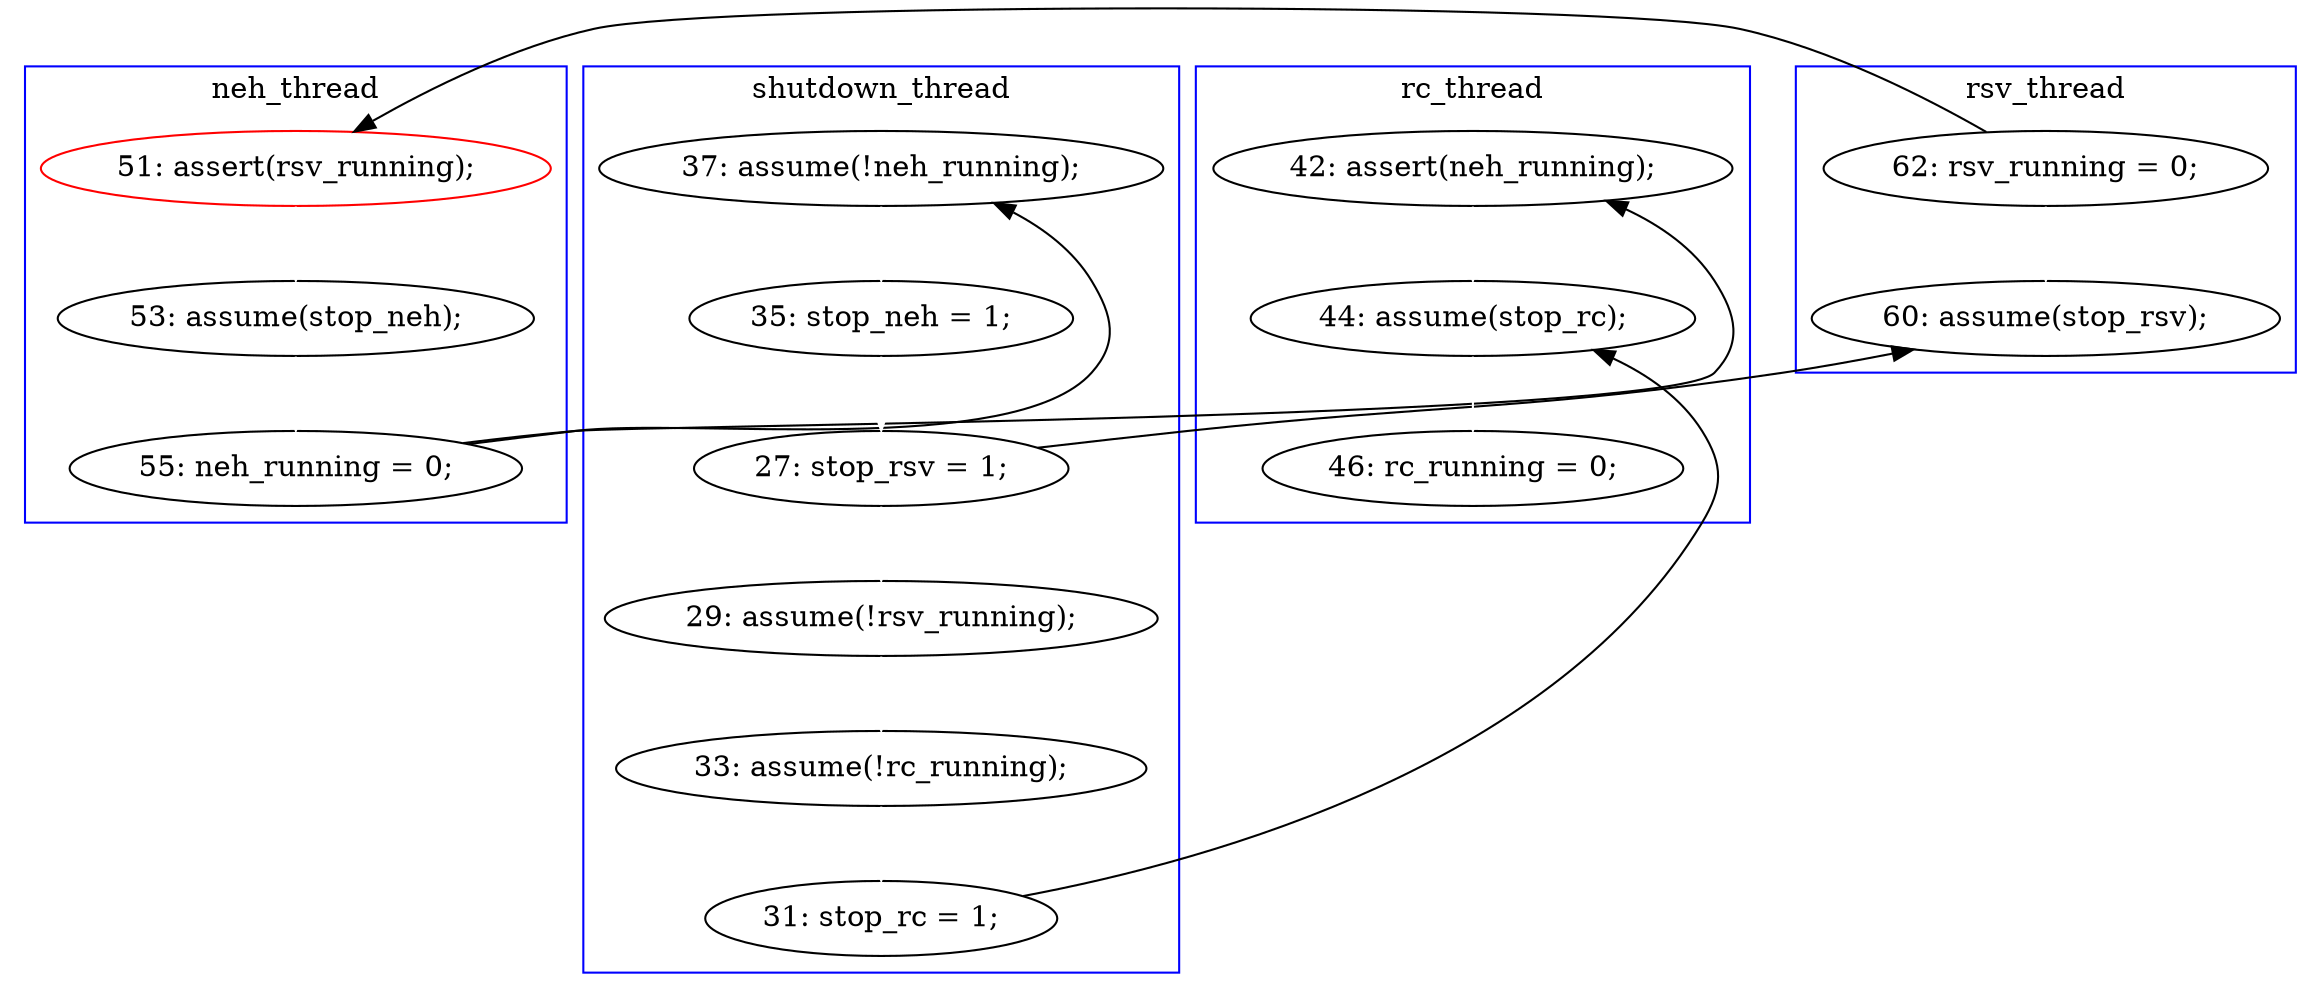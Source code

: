 digraph Counterexample {
	16 -> 18 [color = white, style = solid]
	18 -> 19 [color = white, style = solid]
	24 -> 26 [color = white, style = solid]
	21 -> 22 [color = white, style = solid]
	22 -> 24 [color = white, style = solid]
	28 -> 32 [color = black, style = solid, constraint = false]
	32 -> 33 [color = white, style = solid]
	20 -> 32 [color = white, style = solid]
	15 -> 25 [color = white, style = solid]
	24 -> 25 [color = black, style = solid, constraint = false]
	15 -> 16 [color = black, style = solid, constraint = false]
	26 -> 27 [color = white, style = solid]
	19 -> 20 [color = black, style = solid, constraint = false]
	27 -> 28 [color = white, style = solid]
	19 -> 21 [color = black, style = solid, constraint = false]
	subgraph cluster2 {
		label = rc_thread
		color = blue
		33  [label = "46: rc_running = 0;"]
		20  [label = "42: assert(neh_running);"]
		32  [label = "44: assume(stop_rc);"]
	}
	subgraph cluster4 {
		label = rsv_thread
		color = blue
		25  [label = "60: assume(stop_rsv);"]
		15  [label = "62: rsv_running = 0;"]
	}
	subgraph cluster3 {
		label = neh_thread
		color = blue
		16  [label = "51: assert(rsv_running);", color = red]
		18  [label = "53: assume(stop_neh);"]
		19  [label = "55: neh_running = 0;"]
	}
	subgraph cluster1 {
		label = shutdown_thread
		color = blue
		26  [label = "29: assume(!rsv_running);"]
		21  [label = "37: assume(!neh_running);"]
		28  [label = "31: stop_rc = 1;"]
		24  [label = "27: stop_rsv = 1;"]
		22  [label = "35: stop_neh = 1;"]
		27  [label = "33: assume(!rc_running);"]
	}
}